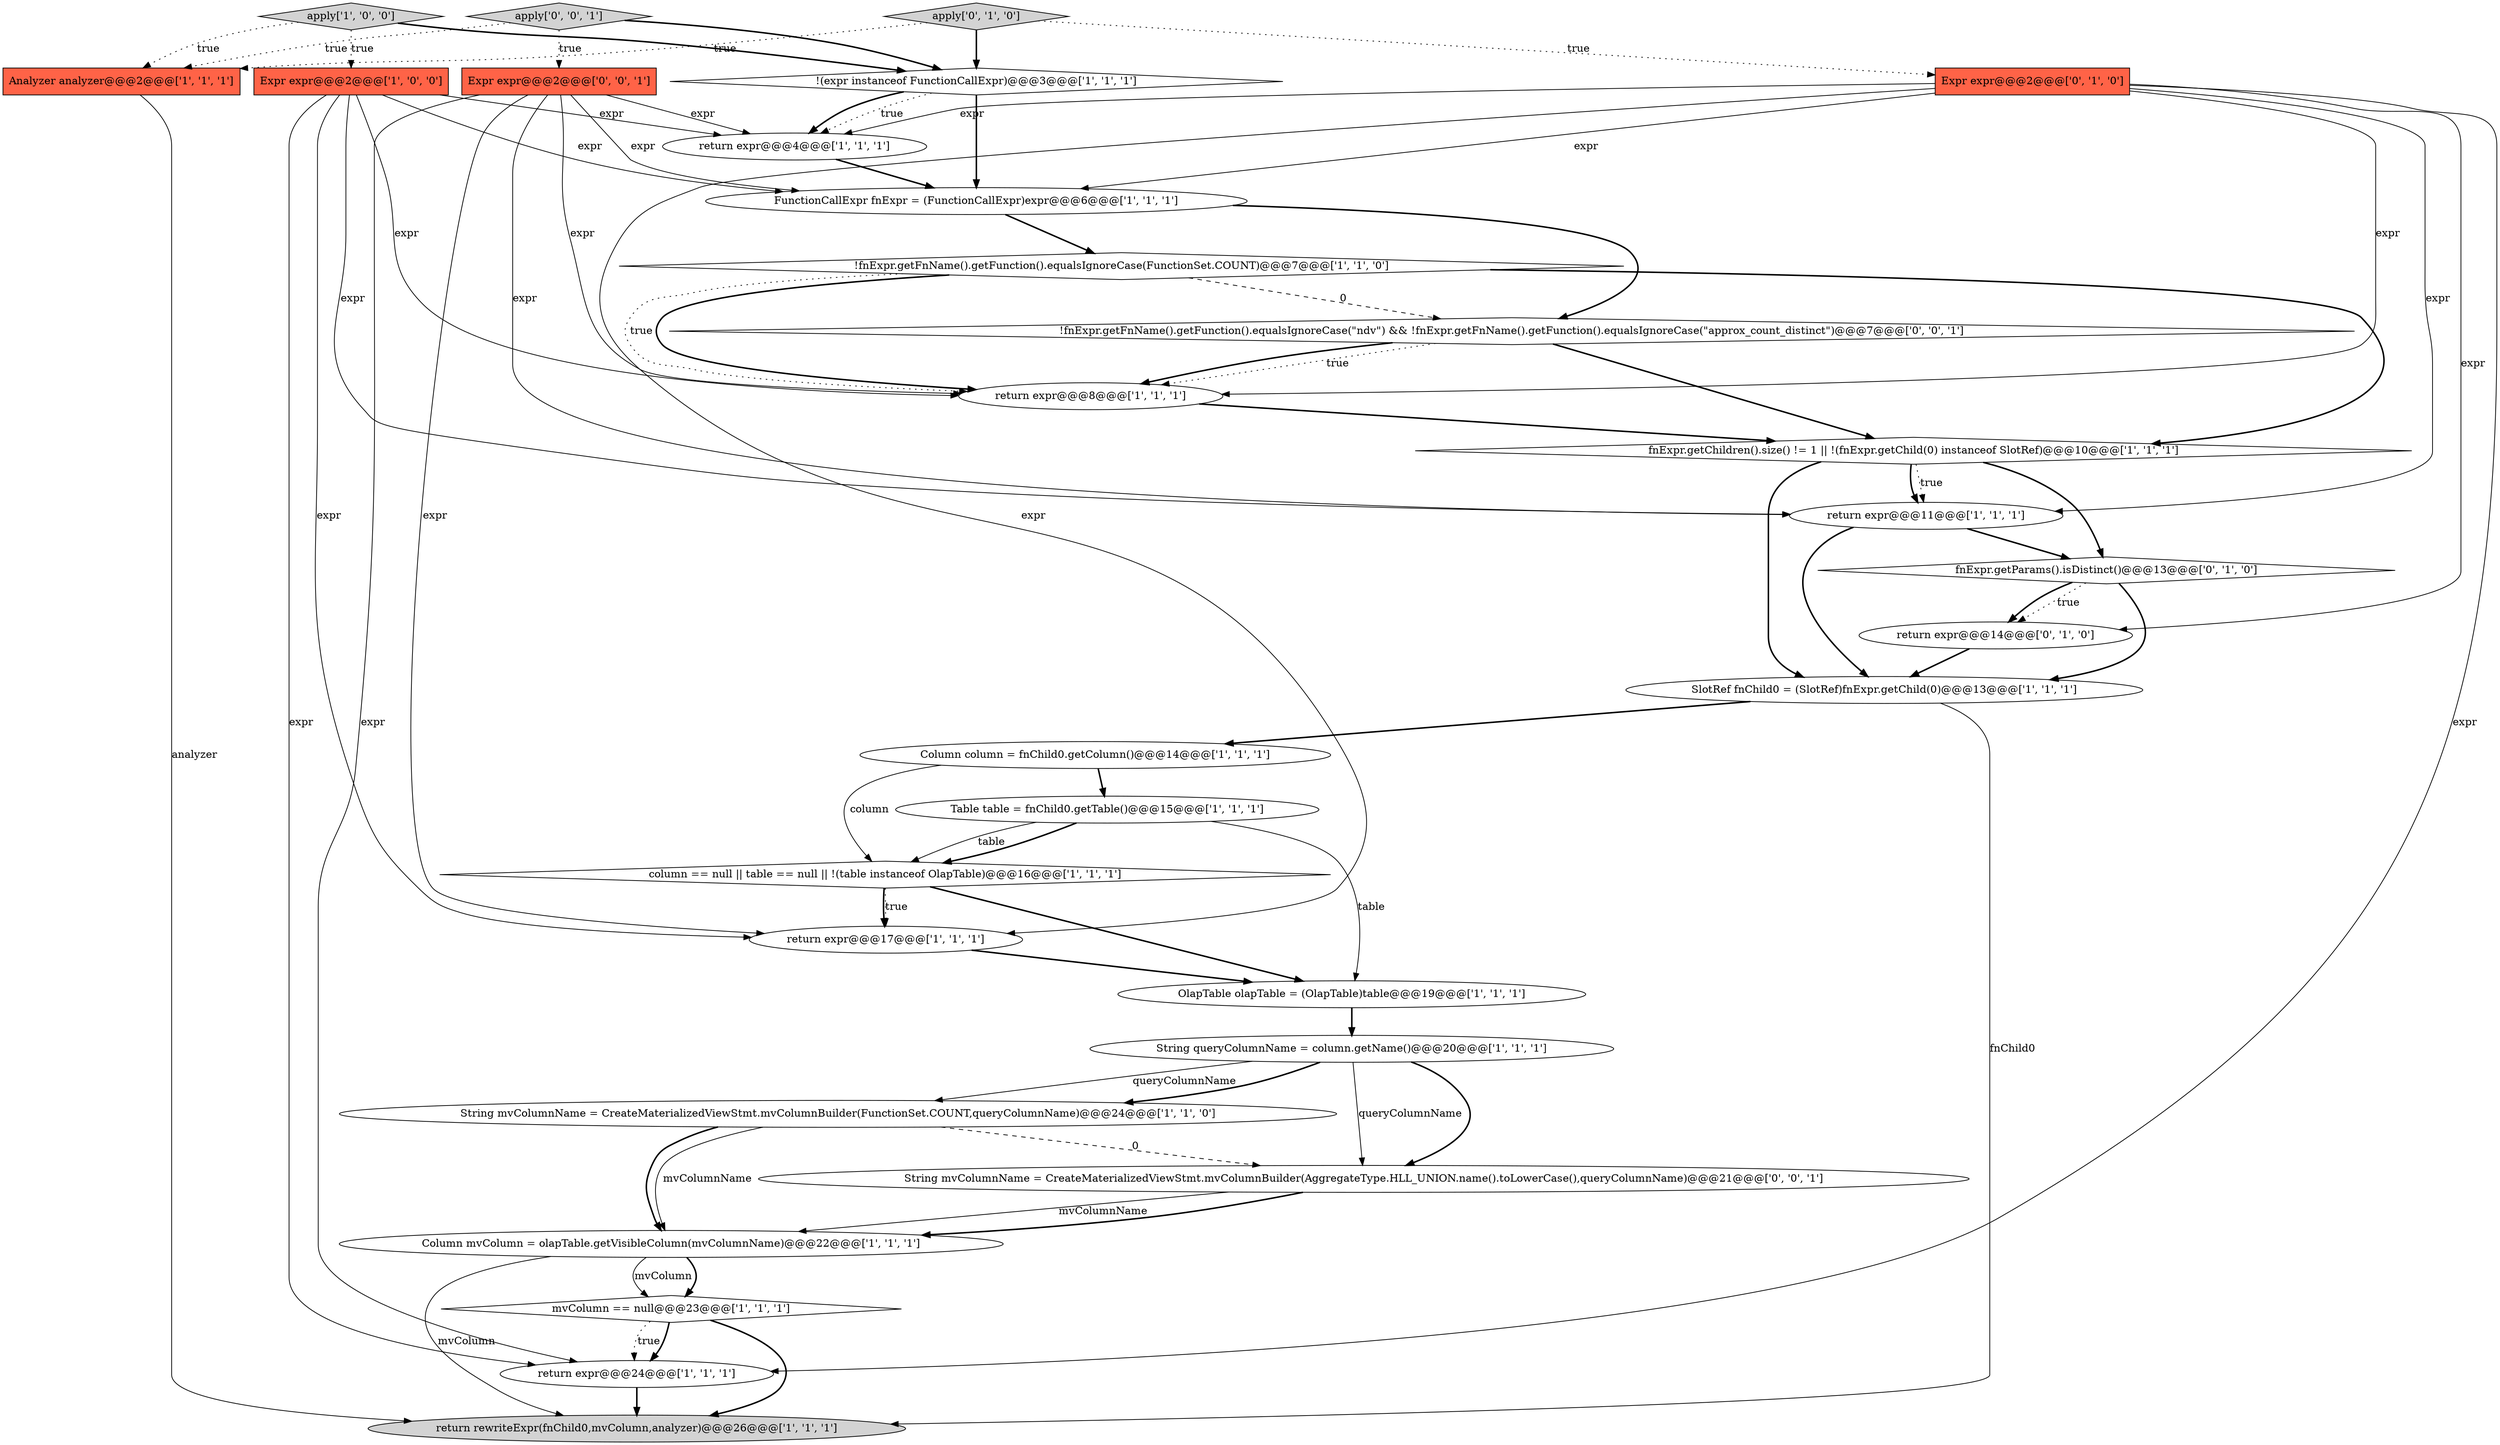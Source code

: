 digraph {
5 [style = filled, label = "apply['1', '0', '0']", fillcolor = lightgray, shape = diamond image = "AAA0AAABBB1BBB"];
16 [style = filled, label = "return expr@@@4@@@['1', '1', '1']", fillcolor = white, shape = ellipse image = "AAA0AAABBB1BBB"];
8 [style = filled, label = "return expr@@@17@@@['1', '1', '1']", fillcolor = white, shape = ellipse image = "AAA0AAABBB1BBB"];
22 [style = filled, label = "Expr expr@@@2@@@['0', '1', '0']", fillcolor = tomato, shape = box image = "AAA0AAABBB2BBB"];
15 [style = filled, label = "column == null || table == null || !(table instanceof OlapTable)@@@16@@@['1', '1', '1']", fillcolor = white, shape = diamond image = "AAA0AAABBB1BBB"];
17 [style = filled, label = "String queryColumnName = column.getName()@@@20@@@['1', '1', '1']", fillcolor = white, shape = ellipse image = "AAA0AAABBB1BBB"];
0 [style = filled, label = "String mvColumnName = CreateMaterializedViewStmt.mvColumnBuilder(FunctionSet.COUNT,queryColumnName)@@@24@@@['1', '1', '0']", fillcolor = white, shape = ellipse image = "AAA0AAABBB1BBB"];
21 [style = filled, label = "Column column = fnChild0.getColumn()@@@14@@@['1', '1', '1']", fillcolor = white, shape = ellipse image = "AAA0AAABBB1BBB"];
7 [style = filled, label = "Expr expr@@@2@@@['1', '0', '0']", fillcolor = tomato, shape = box image = "AAA0AAABBB1BBB"];
23 [style = filled, label = "apply['0', '1', '0']", fillcolor = lightgray, shape = diamond image = "AAA0AAABBB2BBB"];
2 [style = filled, label = "Column mvColumn = olapTable.getVisibleColumn(mvColumnName)@@@22@@@['1', '1', '1']", fillcolor = white, shape = ellipse image = "AAA0AAABBB1BBB"];
19 [style = filled, label = "return expr@@@8@@@['1', '1', '1']", fillcolor = white, shape = ellipse image = "AAA0AAABBB1BBB"];
13 [style = filled, label = "return expr@@@24@@@['1', '1', '1']", fillcolor = white, shape = ellipse image = "AAA0AAABBB1BBB"];
12 [style = filled, label = "SlotRef fnChild0 = (SlotRef)fnExpr.getChild(0)@@@13@@@['1', '1', '1']", fillcolor = white, shape = ellipse image = "AAA0AAABBB1BBB"];
27 [style = filled, label = "!fnExpr.getFnName().getFunction().equalsIgnoreCase(\"ndv\") && !fnExpr.getFnName().getFunction().equalsIgnoreCase(\"approx_count_distinct\")@@@7@@@['0', '0', '1']", fillcolor = white, shape = diamond image = "AAA0AAABBB3BBB"];
1 [style = filled, label = "!(expr instanceof FunctionCallExpr)@@@3@@@['1', '1', '1']", fillcolor = white, shape = diamond image = "AAA0AAABBB1BBB"];
14 [style = filled, label = "!fnExpr.getFnName().getFunction().equalsIgnoreCase(FunctionSet.COUNT)@@@7@@@['1', '1', '0']", fillcolor = white, shape = diamond image = "AAA0AAABBB1BBB"];
10 [style = filled, label = "mvColumn == null@@@23@@@['1', '1', '1']", fillcolor = white, shape = diamond image = "AAA0AAABBB1BBB"];
6 [style = filled, label = "return rewriteExpr(fnChild0,mvColumn,analyzer)@@@26@@@['1', '1', '1']", fillcolor = lightgray, shape = ellipse image = "AAA0AAABBB1BBB"];
20 [style = filled, label = "return expr@@@11@@@['1', '1', '1']", fillcolor = white, shape = ellipse image = "AAA0AAABBB1BBB"];
11 [style = filled, label = "fnExpr.getChildren().size() != 1 || !(fnExpr.getChild(0) instanceof SlotRef)@@@10@@@['1', '1', '1']", fillcolor = white, shape = diamond image = "AAA0AAABBB1BBB"];
29 [style = filled, label = "apply['0', '0', '1']", fillcolor = lightgray, shape = diamond image = "AAA0AAABBB3BBB"];
25 [style = filled, label = "return expr@@@14@@@['0', '1', '0']", fillcolor = white, shape = ellipse image = "AAA1AAABBB2BBB"];
4 [style = filled, label = "Table table = fnChild0.getTable()@@@15@@@['1', '1', '1']", fillcolor = white, shape = ellipse image = "AAA0AAABBB1BBB"];
24 [style = filled, label = "fnExpr.getParams().isDistinct()@@@13@@@['0', '1', '0']", fillcolor = white, shape = diamond image = "AAA1AAABBB2BBB"];
3 [style = filled, label = "OlapTable olapTable = (OlapTable)table@@@19@@@['1', '1', '1']", fillcolor = white, shape = ellipse image = "AAA0AAABBB1BBB"];
18 [style = filled, label = "FunctionCallExpr fnExpr = (FunctionCallExpr)expr@@@6@@@['1', '1', '1']", fillcolor = white, shape = ellipse image = "AAA0AAABBB1BBB"];
28 [style = filled, label = "String mvColumnName = CreateMaterializedViewStmt.mvColumnBuilder(AggregateType.HLL_UNION.name().toLowerCase(),queryColumnName)@@@21@@@['0', '0', '1']", fillcolor = white, shape = ellipse image = "AAA0AAABBB3BBB"];
26 [style = filled, label = "Expr expr@@@2@@@['0', '0', '1']", fillcolor = tomato, shape = box image = "AAA0AAABBB3BBB"];
9 [style = filled, label = "Analyzer analyzer@@@2@@@['1', '1', '1']", fillcolor = tomato, shape = box image = "AAA0AAABBB1BBB"];
7->13 [style = solid, label="expr"];
26->8 [style = solid, label="expr"];
10->13 [style = dotted, label="true"];
14->27 [style = dashed, label="0"];
0->28 [style = dashed, label="0"];
11->20 [style = bold, label=""];
11->12 [style = bold, label=""];
10->6 [style = bold, label=""];
22->13 [style = solid, label="expr"];
21->15 [style = solid, label="column"];
26->18 [style = solid, label="expr"];
23->1 [style = bold, label=""];
28->2 [style = solid, label="mvColumnName"];
5->9 [style = dotted, label="true"];
16->18 [style = bold, label=""];
17->0 [style = solid, label="queryColumnName"];
7->8 [style = solid, label="expr"];
5->1 [style = bold, label=""];
13->6 [style = bold, label=""];
12->21 [style = bold, label=""];
7->20 [style = solid, label="expr"];
26->19 [style = solid, label="expr"];
1->18 [style = bold, label=""];
2->10 [style = bold, label=""];
4->3 [style = solid, label="table"];
7->19 [style = solid, label="expr"];
22->25 [style = solid, label="expr"];
5->7 [style = dotted, label="true"];
27->19 [style = dotted, label="true"];
29->26 [style = dotted, label="true"];
23->9 [style = dotted, label="true"];
26->16 [style = solid, label="expr"];
12->6 [style = solid, label="fnChild0"];
14->19 [style = bold, label=""];
2->10 [style = solid, label="mvColumn"];
14->11 [style = bold, label=""];
8->3 [style = bold, label=""];
11->24 [style = bold, label=""];
25->12 [style = bold, label=""];
22->16 [style = solid, label="expr"];
15->8 [style = dotted, label="true"];
23->22 [style = dotted, label="true"];
3->17 [style = bold, label=""];
17->28 [style = solid, label="queryColumnName"];
2->6 [style = solid, label="mvColumn"];
19->11 [style = bold, label=""];
10->13 [style = bold, label=""];
7->16 [style = solid, label="expr"];
9->6 [style = solid, label="analyzer"];
0->2 [style = solid, label="mvColumnName"];
22->18 [style = solid, label="expr"];
22->20 [style = solid, label="expr"];
26->20 [style = solid, label="expr"];
17->28 [style = bold, label=""];
11->20 [style = dotted, label="true"];
29->9 [style = dotted, label="true"];
15->3 [style = bold, label=""];
7->18 [style = solid, label="expr"];
1->16 [style = dotted, label="true"];
14->19 [style = dotted, label="true"];
20->24 [style = bold, label=""];
24->12 [style = bold, label=""];
27->19 [style = bold, label=""];
27->11 [style = bold, label=""];
24->25 [style = bold, label=""];
24->25 [style = dotted, label="true"];
22->8 [style = solid, label="expr"];
0->2 [style = bold, label=""];
29->1 [style = bold, label=""];
1->16 [style = bold, label=""];
4->15 [style = solid, label="table"];
18->14 [style = bold, label=""];
21->4 [style = bold, label=""];
4->15 [style = bold, label=""];
15->8 [style = bold, label=""];
18->27 [style = bold, label=""];
20->12 [style = bold, label=""];
28->2 [style = bold, label=""];
17->0 [style = bold, label=""];
22->19 [style = solid, label="expr"];
26->13 [style = solid, label="expr"];
}

